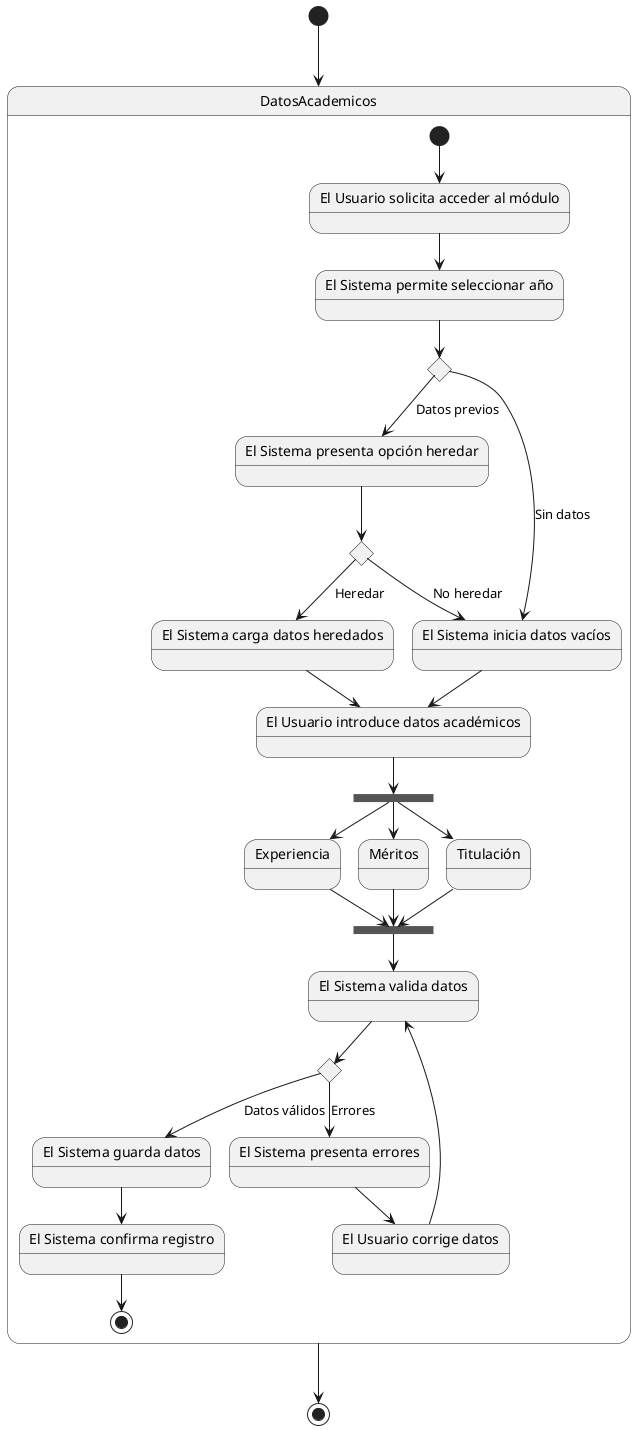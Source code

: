 @startuml
[*] --> DatosAcademicos

state DatosAcademicos {
  [*] --> Estado1

  state "El Usuario solicita acceder al módulo" as Estado1
  state "El Sistema permite seleccionar año" as Estado2

  Estado1 --> Estado2

  state choice1 <<choice>>
  Estado2 --> choice1

  state "El Sistema presenta opción heredar" as Estado3
  state "El Sistema inicia datos vacíos" as Estado4

  choice1 --> Estado3: Datos previos
  choice1 --> Estado4: Sin datos

  state choice2 <<choice>>
  Estado3 --> choice2

  state "El Sistema carga datos heredados" as Estado5

  choice2 --> Estado5: Heredar
  choice2 --> Estado4: No heredar

  state "El Usuario introduce datos académicos" as Estado6

  Estado5 --> Estado6
  Estado4 --> Estado6

  state fork1 <<fork>>
  Estado6 --> fork1

  state "Experiencia" as Estado7
  state "Méritos" as Estado8
  state "Titulación" as Estado9

  fork1 --> Estado7
  fork1 --> Estado8
  fork1 --> Estado9

  state join1 <<join>>

  Estado7 --> join1
  Estado8 --> join1
  Estado9 --> join1

  state "El Sistema valida datos" as Estado14

  join1 --> Estado14

  state choice3 <<choice>>
  Estado14 --> choice3

  state "El Sistema guarda datos" as Estado15
  state "El Sistema presenta errores" as Estado16

  choice3 --> Estado15: Datos válidos
  choice3 --> Estado16: Errores

  state "El Sistema confirma registro" as Estado17
  state "El Usuario corrige datos" as Estado18

  Estado15 --> Estado17
  Estado16 --> Estado18
  Estado18 --> Estado14

  Estado17 --> [*]
}

DatosAcademicos --> [*]

@enduml
